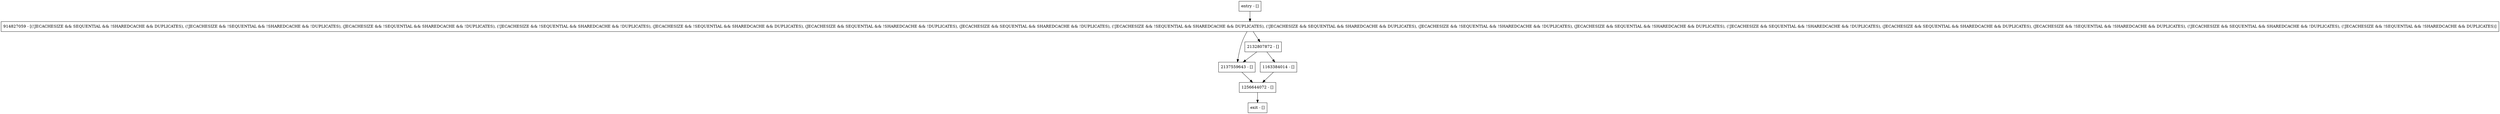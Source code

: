 digraph haveEmbeddedData {
node [shape=record];
2132807872 [label="2132807872 - []"];
entry [label="entry - []"];
exit [label="exit - []"];
1256644072 [label="1256644072 - []"];
2137559643 [label="2137559643 - []"];
914827059 [label="914827059 - [(!JECACHESIZE && SEQUENTIAL && !SHAREDCACHE && DUPLICATES), (!JECACHESIZE && !SEQUENTIAL && !SHAREDCACHE && !DUPLICATES), (JECACHESIZE && !SEQUENTIAL && SHAREDCACHE && !DUPLICATES), (!JECACHESIZE && !SEQUENTIAL && SHAREDCACHE && !DUPLICATES), (JECACHESIZE && !SEQUENTIAL && SHAREDCACHE && DUPLICATES), (JECACHESIZE && SEQUENTIAL && !SHAREDCACHE && !DUPLICATES), (JECACHESIZE && SEQUENTIAL && SHAREDCACHE && !DUPLICATES), (!JECACHESIZE && !SEQUENTIAL && SHAREDCACHE && DUPLICATES), (!JECACHESIZE && SEQUENTIAL && SHAREDCACHE && DUPLICATES), (JECACHESIZE && !SEQUENTIAL && !SHAREDCACHE && !DUPLICATES), (JECACHESIZE && SEQUENTIAL && !SHAREDCACHE && DUPLICATES), (!JECACHESIZE && SEQUENTIAL && !SHAREDCACHE && !DUPLICATES), (JECACHESIZE && SEQUENTIAL && SHAREDCACHE && DUPLICATES), (JECACHESIZE && !SEQUENTIAL && !SHAREDCACHE && DUPLICATES), (!JECACHESIZE && SEQUENTIAL && SHAREDCACHE && !DUPLICATES), (!JECACHESIZE && !SEQUENTIAL && !SHAREDCACHE && DUPLICATES)]"];
1163384014 [label="1163384014 - []"];
entry;
exit;
2132807872 -> 2137559643;
2132807872 -> 1163384014;
entry -> 914827059;
1256644072 -> exit;
2137559643 -> 1256644072;
914827059 -> 2132807872;
914827059 -> 2137559643;
1163384014 -> 1256644072;
}
